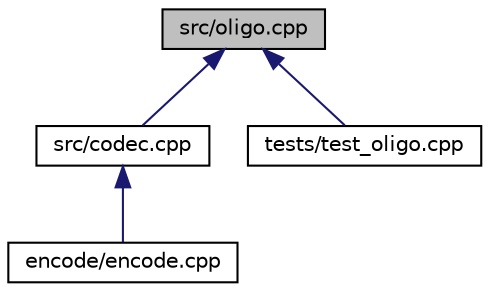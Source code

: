 digraph "src/oligo.cpp"
{
 // LATEX_PDF_SIZE
  edge [fontname="Helvetica",fontsize="10",labelfontname="Helvetica",labelfontsize="10"];
  node [fontname="Helvetica",fontsize="10",shape=record];
  Node1 [label="src/oligo.cpp",height=0.2,width=0.4,color="black", fillcolor="grey75", style="filled", fontcolor="black",tooltip=" "];
  Node1 -> Node2 [dir="back",color="midnightblue",fontsize="10",style="solid",fontname="Helvetica"];
  Node2 [label="src/codec.cpp",height=0.2,width=0.4,color="black", fillcolor="white", style="filled",URL="$codec_8cpp.html",tooltip=" "];
  Node2 -> Node3 [dir="back",color="midnightblue",fontsize="10",style="solid",fontname="Helvetica"];
  Node3 [label="encode/encode.cpp",height=0.2,width=0.4,color="black", fillcolor="white", style="filled",URL="$encode_8cpp.html",tooltip=" "];
  Node1 -> Node4 [dir="back",color="midnightblue",fontsize="10",style="solid",fontname="Helvetica"];
  Node4 [label="tests/test_oligo.cpp",height=0.2,width=0.4,color="black", fillcolor="white", style="filled",URL="$test__oligo_8cpp.html",tooltip=" "];
}
